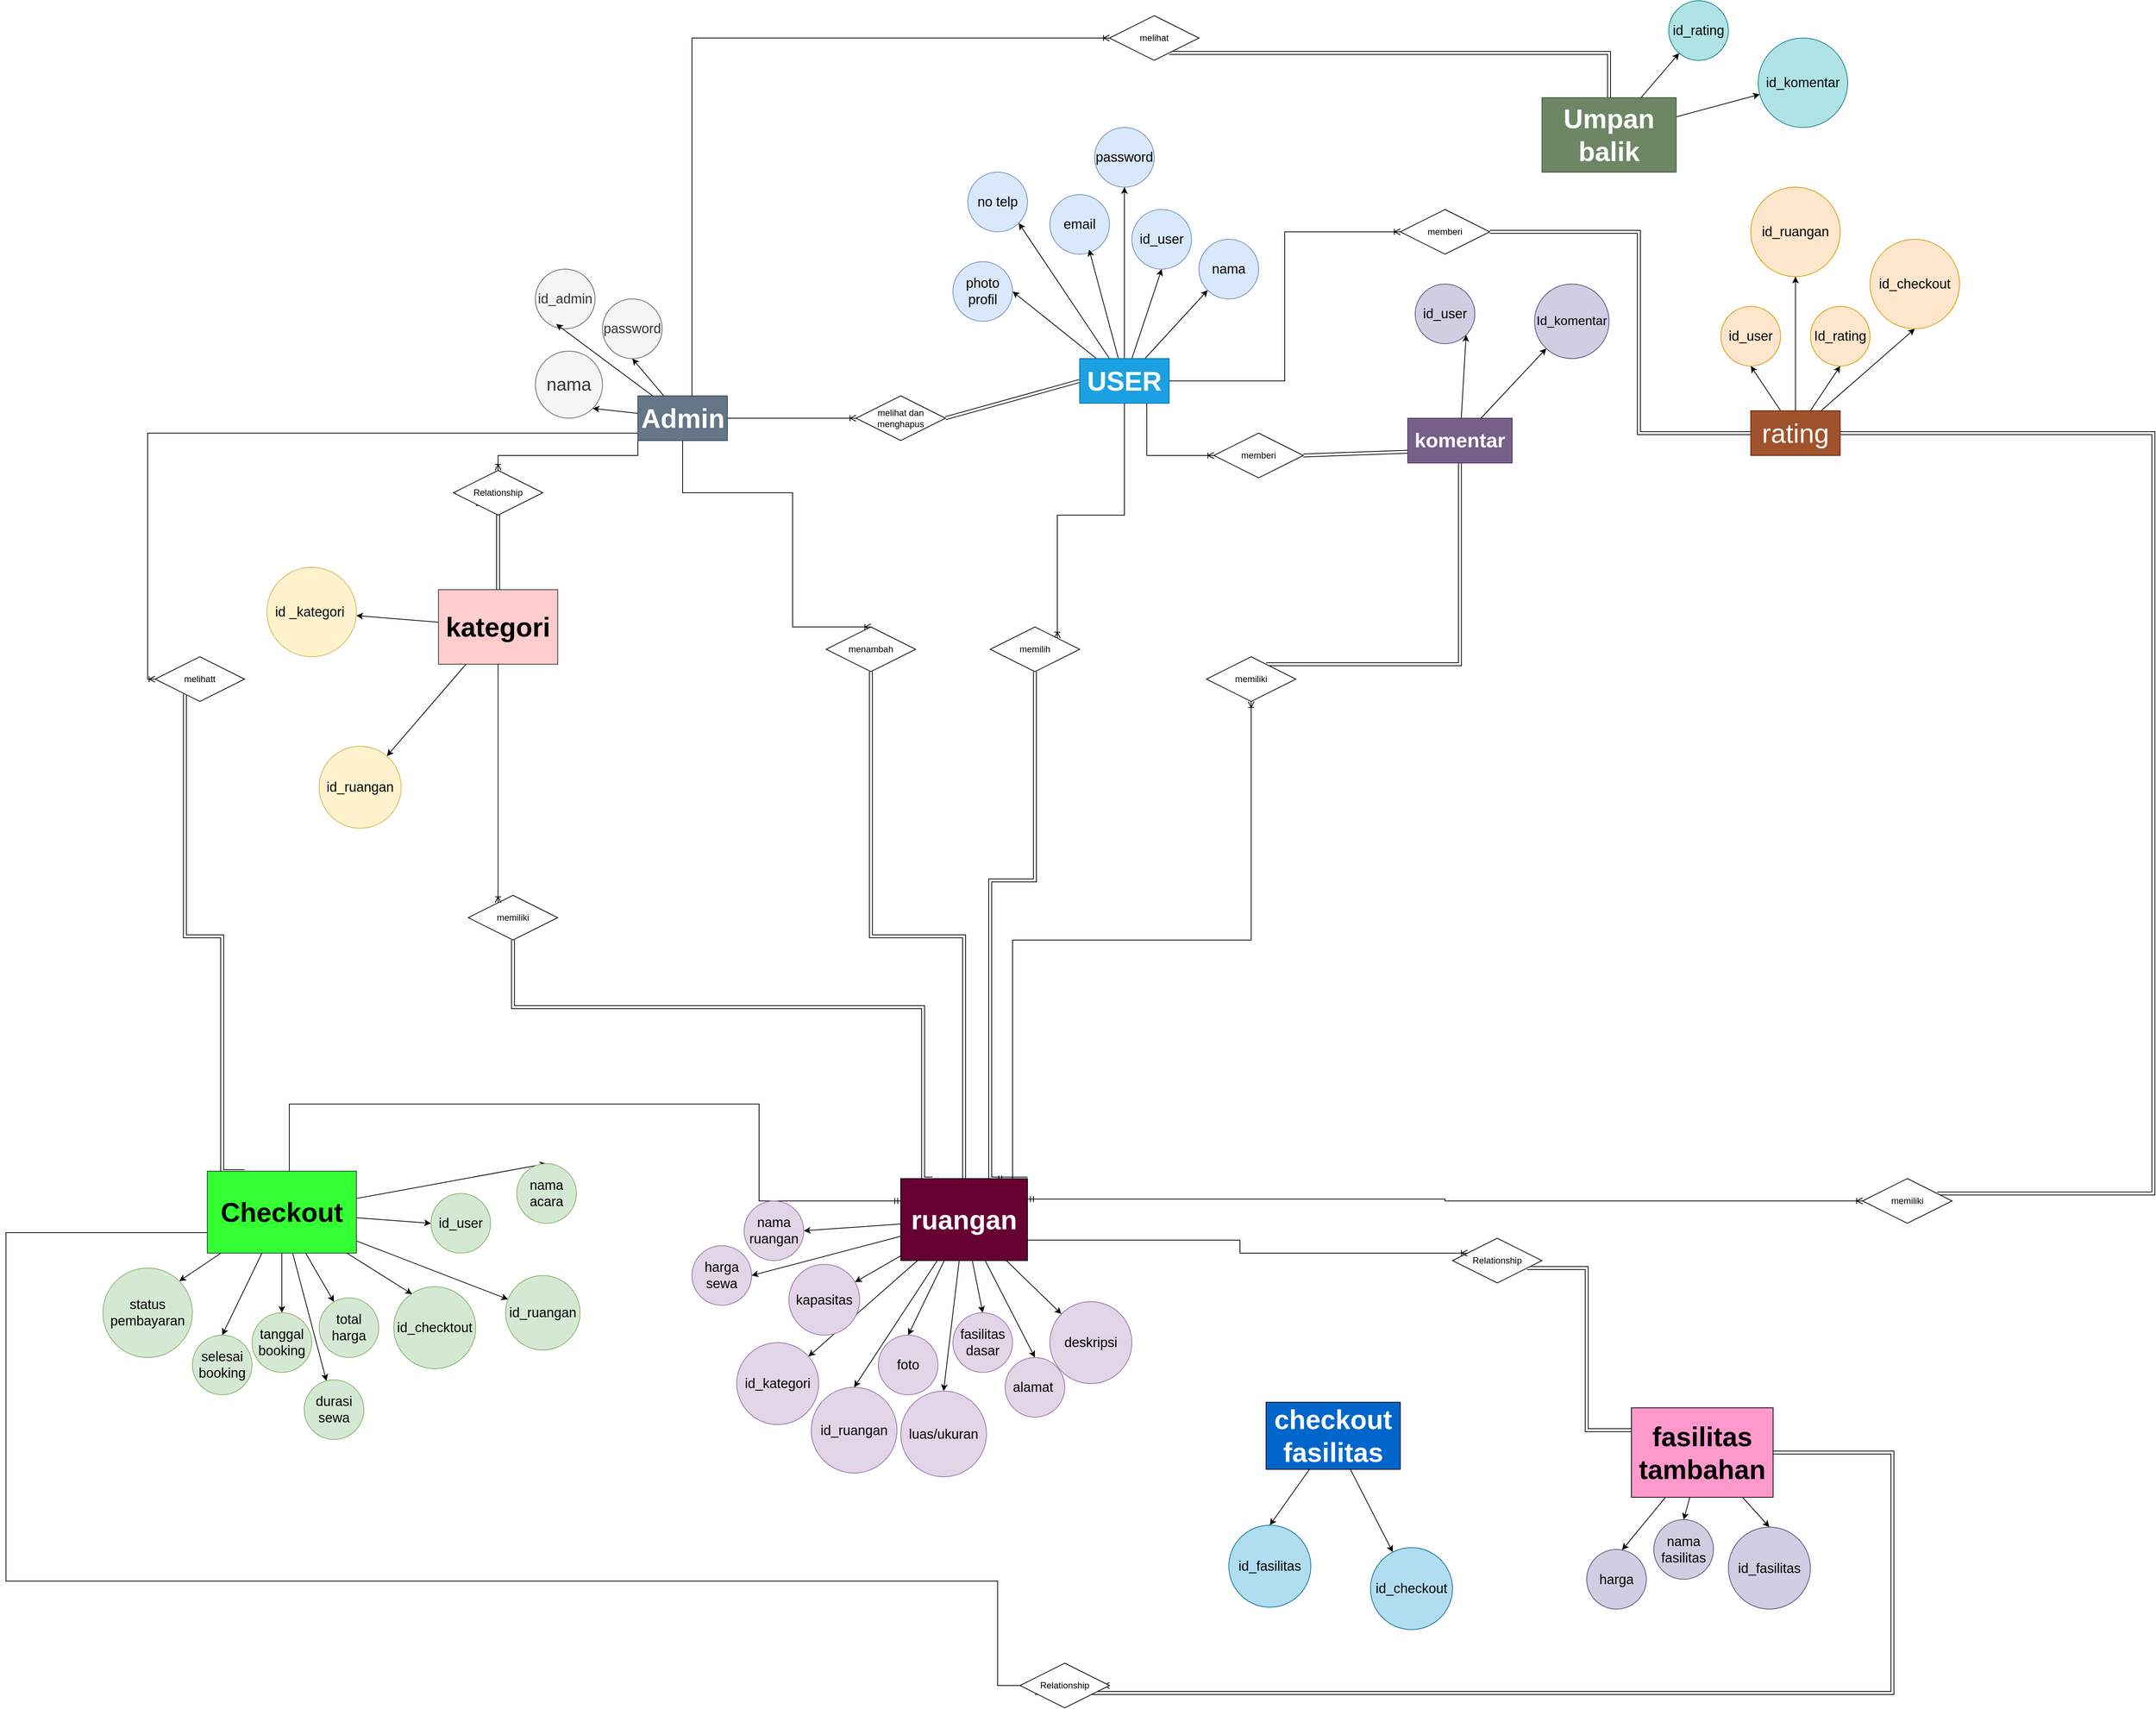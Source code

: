 <mxfile version="24.7.17">
  <diagram name="Halaman-1" id="oRl_ViCk-AsLNKTNDdXx">
    <mxGraphModel dx="5670" dy="3200" grid="1" gridSize="10" guides="1" tooltips="1" connect="1" arrows="1" fold="1" page="1" pageScale="1" pageWidth="850" pageHeight="1100" background="#FFFFFF" math="0" shadow="0">
      <root>
        <mxCell id="0" />
        <mxCell id="1" parent="0" />
        <mxCell id="XepmCDhu73pbpkh5oP49-106" value="" style="edgeStyle=orthogonalEdgeStyle;fontSize=12;html=1;endArrow=ERmandOne;startArrow=ERmandOne;rounded=0;entryX=0;entryY=0.5;entryDx=0;entryDy=0;" parent="1" source="XepmCDhu73pbpkh5oP49-36" target="XepmCDhu73pbpkh5oP49-19" edge="1">
          <mxGeometry width="100" height="100" relative="1" as="geometry">
            <mxPoint x="510" y="910" as="sourcePoint" />
            <mxPoint x="610" y="810" as="targetPoint" />
            <Array as="points">
              <mxPoint x="-350" y="1220" />
              <mxPoint x="-350" y="1090" />
              <mxPoint x="-980" y="1090" />
              <mxPoint x="-980" y="1235" />
            </Array>
          </mxGeometry>
        </mxCell>
        <mxCell id="XepmCDhu73pbpkh5oP49-107" value="" style="edgeStyle=orthogonalEdgeStyle;fontSize=12;html=1;endArrow=ERoneToMany;rounded=0;entryX=1;entryY=0.5;entryDx=0;entryDy=0;exitX=0;exitY=0.75;exitDx=0;exitDy=0;shape=link;" parent="1" source="6lT88n_EcfG6k4iZ9SRc-17" target="XepmCDhu73pbpkh5oP49-28" edge="1">
          <mxGeometry width="100" height="100" relative="1" as="geometry">
            <mxPoint x="510" y="1110" as="sourcePoint" />
            <mxPoint x="610" y="1010" as="targetPoint" />
            <Array as="points">
              <mxPoint x="1170" y="1880" />
              <mxPoint x="1170" y="1558" />
            </Array>
          </mxGeometry>
        </mxCell>
        <mxCell id="XepmCDhu73pbpkh5oP49-110" value="" style="edgeStyle=orthogonalEdgeStyle;fontSize=12;html=1;endArrow=ERoneToMany;rounded=0;exitX=0.5;exitY=1;exitDx=0;exitDy=0;entryX=0.25;entryY=0;entryDx=0;entryDy=0;shape=link;" parent="1" source="XepmCDhu73pbpkh5oP49-164" target="XepmCDhu73pbpkh5oP49-36" edge="1">
          <mxGeometry width="100" height="100" relative="1" as="geometry">
            <mxPoint x="-90" y="790" as="sourcePoint" />
            <mxPoint x="10" y="690" as="targetPoint" />
            <Array as="points">
              <mxPoint x="-680" y="960" />
              <mxPoint x="-130" y="960" />
              <mxPoint x="-130" y="1190" />
            </Array>
          </mxGeometry>
        </mxCell>
        <mxCell id="XepmCDhu73pbpkh5oP49-111" value="" style="edgeStyle=orthogonalEdgeStyle;fontSize=12;html=1;endArrow=ERoneToMany;rounded=0;exitX=0.5;exitY=1;exitDx=0;exitDy=0;entryX=0.5;entryY=0;entryDx=0;entryDy=0;shape=link;" parent="1" source="XepmCDhu73pbpkh5oP49-166" target="XepmCDhu73pbpkh5oP49-36" edge="1">
          <mxGeometry width="100" height="100" relative="1" as="geometry">
            <mxPoint x="-90" y="590" as="sourcePoint" />
            <mxPoint x="10" y="510" as="targetPoint" />
            <Array as="points">
              <mxPoint x="-200" y="530" />
              <mxPoint x="-200" y="865" />
              <mxPoint x="-195" y="865" />
            </Array>
          </mxGeometry>
        </mxCell>
        <mxCell id="XepmCDhu73pbpkh5oP49-112" value="" style="edgeStyle=orthogonalEdgeStyle;fontSize=12;html=1;endArrow=ERoneToMany;rounded=0;exitX=0.75;exitY=1;exitDx=0;exitDy=0;shape=link;" parent="1" source="XepmCDhu73pbpkh5oP49-148" edge="1" target="XepmCDhu73pbpkh5oP49-16">
          <mxGeometry width="100" height="100" relative="1" as="geometry">
            <mxPoint x="130" y="390" as="sourcePoint" />
            <mxPoint x="810" y="-140" as="targetPoint" />
          </mxGeometry>
        </mxCell>
        <mxCell id="XepmCDhu73pbpkh5oP49-113" value="" style="edgeStyle=orthogonalEdgeStyle;fontSize=12;html=1;endArrow=ERoneToMany;startArrow=ERmandOne;rounded=0;exitX=0.75;exitY=0;exitDx=0;exitDy=0;entryX=0.5;entryY=1;entryDx=0;entryDy=0;endFill=0;shape=link;" parent="1" source="XepmCDhu73pbpkh5oP49-152" target="XepmCDhu73pbpkh5oP49-8" edge="1">
          <mxGeometry width="100" height="100" relative="1" as="geometry">
            <mxPoint x="370" y="590" as="sourcePoint" />
            <mxPoint x="470" y="490" as="targetPoint" />
          </mxGeometry>
        </mxCell>
        <mxCell id="XepmCDhu73pbpkh5oP49-114" value="" style="edgeStyle=orthogonalEdgeStyle;fontSize=12;html=1;endArrow=ERoneToMany;startArrow=ERmandOne;rounded=0;exitX=1;exitY=0.25;exitDx=0;exitDy=0;entryX=0;entryY=0.5;entryDx=0;entryDy=0;endFill=0;shape=link;" parent="1" source="XepmCDhu73pbpkh5oP49-141" target="XepmCDhu73pbpkh5oP49-11" edge="1">
          <mxGeometry width="100" height="100" relative="1" as="geometry">
            <mxPoint x="370" y="590" as="sourcePoint" />
            <mxPoint x="470" y="490" as="targetPoint" />
            <Array as="points">
              <mxPoint x="1520" y="1210" />
              <mxPoint x="1520" y="190" />
            </Array>
          </mxGeometry>
        </mxCell>
        <mxCell id="XepmCDhu73pbpkh5oP49-115" value="" style="edgeStyle=orthogonalEdgeStyle;fontSize=12;html=1;endArrow=ERoneToMany;rounded=0;exitX=0.25;exitY=1;exitDx=0;exitDy=0;entryX=0.25;entryY=0;entryDx=0;entryDy=0;shape=link;" parent="1" source="XepmCDhu73pbpkh5oP49-155" target="XepmCDhu73pbpkh5oP49-19" edge="1">
          <mxGeometry width="100" height="100" relative="1" as="geometry">
            <mxPoint x="280" y="650" as="sourcePoint" />
            <mxPoint x="380" y="550" as="targetPoint" />
            <Array as="points">
              <mxPoint x="-1120" y="865" />
              <mxPoint x="-1070" y="865" />
              <mxPoint x="-1070" y="1180" />
            </Array>
          </mxGeometry>
        </mxCell>
        <mxCell id="XepmCDhu73pbpkh5oP49-119" value="" style="edgeStyle=orthogonalEdgeStyle;fontSize=12;html=1;endArrow=ERoneToMany;rounded=0;exitX=1;exitY=0.75;exitDx=0;exitDy=0;entryX=0;entryY=0.25;entryDx=0;entryDy=0;shape=link;" parent="1" source="6lT88n_EcfG6k4iZ9SRc-15" target="XepmCDhu73pbpkh5oP49-28" edge="1">
          <mxGeometry width="100" height="100" relative="1" as="geometry">
            <mxPoint x="120" y="1030" as="sourcePoint" />
            <mxPoint x="220" y="930" as="targetPoint" />
          </mxGeometry>
        </mxCell>
        <mxCell id="XepmCDhu73pbpkh5oP49-120" value="" style="fontSize=12;html=1;endArrow=ERoneToMany;rounded=0;exitX=1;exitY=0.5;exitDx=0;exitDy=0;entryX=0;entryY=0.75;entryDx=0;entryDy=0;shape=link;" parent="1" source="XepmCDhu73pbpkh5oP49-135" target="XepmCDhu73pbpkh5oP49-8" edge="1">
          <mxGeometry width="100" height="100" relative="1" as="geometry">
            <mxPoint x="440" y="200" as="sourcePoint" />
            <mxPoint x="635" y="180" as="targetPoint" />
          </mxGeometry>
        </mxCell>
        <mxCell id="XepmCDhu73pbpkh5oP49-121" value="" style="edgeStyle=orthogonalEdgeStyle;fontSize=12;html=1;endArrow=ERoneToMany;rounded=0;exitX=1;exitY=0.5;exitDx=0;exitDy=0;shape=link;entryX=0.5;entryY=1;entryDx=0;entryDy=0;" parent="1" source="XepmCDhu73pbpkh5oP49-136" target="XepmCDhu73pbpkh5oP49-11" edge="1">
          <mxGeometry width="100" height="100" relative="1" as="geometry">
            <mxPoint x="115.84" y="170.0" as="sourcePoint" />
            <mxPoint x="940" y="220" as="targetPoint" />
            <Array as="points">
              <mxPoint x="830" y="-80" />
              <mxPoint x="830" y="190" />
              <mxPoint x="1040" y="190" />
            </Array>
          </mxGeometry>
        </mxCell>
        <mxCell id="XepmCDhu73pbpkh5oP49-125" value="" style="fontSize=12;html=1;endArrow=ERoneToMany;rounded=0;exitX=1;exitY=0.5;exitDx=0;exitDy=0;entryX=0;entryY=0.5;entryDx=0;entryDy=0;shape=link;" parent="1" source="XepmCDhu73pbpkh5oP49-129" target="XepmCDhu73pbpkh5oP49-1" edge="1">
          <mxGeometry width="100" height="100" relative="1" as="geometry">
            <mxPoint x="-320" y="180" as="sourcePoint" />
            <mxPoint x="-220" y="80" as="targetPoint" />
          </mxGeometry>
        </mxCell>
        <mxCell id="XepmCDhu73pbpkh5oP49-128" value="" style="edgeStyle=orthogonalEdgeStyle;fontSize=12;html=1;endArrow=ERoneToMany;rounded=0;exitX=0.5;exitY=1;exitDx=0;exitDy=0;entryX=1;entryY=0;entryDx=0;entryDy=0;shape=link;" parent="1" source="XepmCDhu73pbpkh5oP49-143" target="XepmCDhu73pbpkh5oP49-36" edge="1">
          <mxGeometry width="100" height="100" relative="1" as="geometry">
            <mxPoint x="190" y="560" as="sourcePoint" />
            <mxPoint x="290" y="460" as="targetPoint" />
            <Array as="points">
              <mxPoint x="20" y="790" />
              <mxPoint x="-40" y="790" />
              <mxPoint x="-40" y="1190" />
            </Array>
          </mxGeometry>
        </mxCell>
        <mxCell id="XepmCDhu73pbpkh5oP49-142" value="" style="edgeStyle=orthogonalEdgeStyle;fontSize=12;html=1;endArrow=ERoneToMany;startArrow=ERmandOne;rounded=0;exitX=1;exitY=0.25;exitDx=0;exitDy=0;entryX=0;entryY=0.5;entryDx=0;entryDy=0;endFill=0;" parent="1" source="XepmCDhu73pbpkh5oP49-36" target="XepmCDhu73pbpkh5oP49-141" edge="1">
          <mxGeometry width="100" height="100" relative="1" as="geometry">
            <mxPoint x="-140" y="818" as="sourcePoint" />
            <mxPoint x="1010" y="460" as="targetPoint" />
          </mxGeometry>
        </mxCell>
        <mxCell id="XepmCDhu73pbpkh5oP49-141" value="memiliki" style="shape=rhombus;perimeter=rhombusPerimeter;whiteSpace=wrap;html=1;align=center;" parent="1" vertex="1">
          <mxGeometry x="1130" y="1190" width="120" height="60" as="geometry" />
        </mxCell>
        <mxCell id="XepmCDhu73pbpkh5oP49-149" value="" style="edgeStyle=orthogonalEdgeStyle;fontSize=12;html=1;endArrow=ERoneToMany;rounded=0;exitX=0.75;exitY=1;exitDx=0;exitDy=0;" parent="1" source="XepmCDhu73pbpkh5oP49-52" target="XepmCDhu73pbpkh5oP49-148" edge="1">
          <mxGeometry width="100" height="100" relative="1" as="geometry">
            <mxPoint x="-360" y="200" as="sourcePoint" />
            <mxPoint x="1100" y="700" as="targetPoint" />
            <Array as="points">
              <mxPoint x="-413" y="160" />
              <mxPoint x="-440" y="160" />
              <mxPoint x="-440" y="-340" />
            </Array>
          </mxGeometry>
        </mxCell>
        <mxCell id="XepmCDhu73pbpkh5oP49-148" value="melihat" style="shape=rhombus;perimeter=rhombusPerimeter;whiteSpace=wrap;html=1;align=center;" parent="1" vertex="1">
          <mxGeometry x="120" y="-370" width="120" height="60" as="geometry" />
        </mxCell>
        <mxCell id="6lT88n_EcfG6k4iZ9SRc-1" value="" style="fontSize=12;html=1;endArrow=ERoneToMany;rounded=0;exitX=1;exitY=0.5;exitDx=0;exitDy=0;entryX=0;entryY=0.5;entryDx=0;entryDy=0;" edge="1" parent="1" source="XepmCDhu73pbpkh5oP49-52" target="XepmCDhu73pbpkh5oP49-129">
          <mxGeometry width="100" height="100" relative="1" as="geometry">
            <mxPoint x="-330" y="170" as="sourcePoint" />
            <mxPoint x="100" y="150" as="targetPoint" />
          </mxGeometry>
        </mxCell>
        <mxCell id="XepmCDhu73pbpkh5oP49-129" value="melihat dan menghapus" style="shape=rhombus;perimeter=rhombusPerimeter;whiteSpace=wrap;html=1;align=center;" parent="1" vertex="1">
          <mxGeometry x="-220" y="140" width="120" height="60" as="geometry" />
        </mxCell>
        <mxCell id="XepmCDhu73pbpkh5oP49-135" value="memberi" style="shape=rhombus;perimeter=rhombusPerimeter;whiteSpace=wrap;html=1;align=center;" parent="1" vertex="1">
          <mxGeometry x="260" y="190" width="120" height="60" as="geometry" />
        </mxCell>
        <mxCell id="6lT88n_EcfG6k4iZ9SRc-4" value="" style="edgeStyle=orthogonalEdgeStyle;fontSize=12;html=1;endArrow=ERoneToMany;startArrow=ERmandOne;rounded=0;exitX=0.75;exitY=0;exitDx=0;exitDy=0;entryX=0.5;entryY=1;entryDx=0;entryDy=0;endFill=0;" edge="1" parent="1" source="XepmCDhu73pbpkh5oP49-36" target="XepmCDhu73pbpkh5oP49-152">
          <mxGeometry width="100" height="100" relative="1" as="geometry">
            <mxPoint x="-182" y="790" as="sourcePoint" />
            <mxPoint x="660" y="200" as="targetPoint" />
            <Array as="points">
              <mxPoint x="-10" y="1190" />
              <mxPoint x="-10" y="870" />
              <mxPoint x="310" y="870" />
            </Array>
          </mxGeometry>
        </mxCell>
        <mxCell id="XepmCDhu73pbpkh5oP49-152" value="memiliki" style="shape=rhombus;perimeter=rhombusPerimeter;whiteSpace=wrap;html=1;align=center;" parent="1" vertex="1">
          <mxGeometry x="250" y="490" width="120" height="60" as="geometry" />
        </mxCell>
        <mxCell id="XepmCDhu73pbpkh5oP49-136" value="memberi" style="shape=rhombus;perimeter=rhombusPerimeter;whiteSpace=wrap;html=1;align=center;" parent="1" vertex="1">
          <mxGeometry x="510" y="-110" width="120" height="60" as="geometry" />
        </mxCell>
        <mxCell id="6lT88n_EcfG6k4iZ9SRc-7" value="" style="edgeStyle=orthogonalEdgeStyle;fontSize=12;html=1;endArrow=ERoneToMany;rounded=0;exitX=0.75;exitY=1;exitDx=0;exitDy=0;entryX=0;entryY=0.5;entryDx=0;entryDy=0;" edge="1" parent="1" source="XepmCDhu73pbpkh5oP49-1" target="XepmCDhu73pbpkh5oP49-136">
          <mxGeometry width="100" height="100" relative="1" as="geometry">
            <mxPoint x="370" y="410" as="sourcePoint" />
            <mxPoint x="470" y="310" as="targetPoint" />
            <Array as="points">
              <mxPoint x="170" y="120" />
              <mxPoint x="355" y="120" />
              <mxPoint x="355" y="-80" />
            </Array>
          </mxGeometry>
        </mxCell>
        <mxCell id="6lT88n_EcfG6k4iZ9SRc-8" value="" style="edgeStyle=orthogonalEdgeStyle;fontSize=12;html=1;endArrow=ERoneToMany;rounded=0;exitX=0.25;exitY=1;exitDx=0;exitDy=0;entryX=0;entryY=0.5;entryDx=0;entryDy=0;" edge="1" parent="1" source="XepmCDhu73pbpkh5oP49-52" target="XepmCDhu73pbpkh5oP49-155">
          <mxGeometry width="100" height="100" relative="1" as="geometry">
            <mxPoint x="-420" y="200" as="sourcePoint" />
            <mxPoint x="300" y="600" as="targetPoint" />
            <Array as="points">
              <mxPoint x="-482" y="190" />
              <mxPoint x="-1170" y="190" />
              <mxPoint x="-1170" y="520" />
            </Array>
          </mxGeometry>
        </mxCell>
        <mxCell id="XepmCDhu73pbpkh5oP49-155" value="melihatt" style="shape=rhombus;perimeter=rhombusPerimeter;whiteSpace=wrap;html=1;align=center;" parent="1" vertex="1">
          <mxGeometry x="-1160" y="490" width="120" height="60" as="geometry" />
        </mxCell>
        <mxCell id="6lT88n_EcfG6k4iZ9SRc-9" value="" style="edgeStyle=orthogonalEdgeStyle;fontSize=12;html=1;endArrow=ERoneToMany;rounded=0;exitX=0.5;exitY=1;exitDx=0;exitDy=0;entryX=1;entryY=0;entryDx=0;entryDy=0;" edge="1" parent="1" source="XepmCDhu73pbpkh5oP49-1" target="XepmCDhu73pbpkh5oP49-143">
          <mxGeometry width="100" height="100" relative="1" as="geometry">
            <mxPoint x="160" y="180" as="sourcePoint" />
            <mxPoint x="-140" y="790" as="targetPoint" />
            <Array as="points" />
          </mxGeometry>
        </mxCell>
        <mxCell id="XepmCDhu73pbpkh5oP49-143" value="memilih" style="shape=rhombus;perimeter=rhombusPerimeter;whiteSpace=wrap;html=1;align=center;" parent="1" vertex="1">
          <mxGeometry x="-40" y="450" width="120" height="60" as="geometry" />
        </mxCell>
        <mxCell id="6lT88n_EcfG6k4iZ9SRc-11" value="" style="edgeStyle=orthogonalEdgeStyle;fontSize=12;html=1;endArrow=ERoneToMany;rounded=0;exitX=0.5;exitY=1;exitDx=0;exitDy=0;entryX=0.5;entryY=0;entryDx=0;entryDy=0;" edge="1" parent="1" source="XepmCDhu73pbpkh5oP49-52" target="XepmCDhu73pbpkh5oP49-166">
          <mxGeometry width="100" height="100" relative="1" as="geometry">
            <mxPoint x="-390" y="200" as="sourcePoint" />
            <mxPoint x="-225" y="790" as="targetPoint" />
            <Array as="points">
              <mxPoint x="-452" y="270" />
              <mxPoint x="-305" y="270" />
            </Array>
          </mxGeometry>
        </mxCell>
        <mxCell id="XepmCDhu73pbpkh5oP49-166" value="menambah" style="shape=rhombus;perimeter=rhombusPerimeter;whiteSpace=wrap;html=1;align=center;" parent="1" vertex="1">
          <mxGeometry x="-260" y="450" width="120" height="60" as="geometry" />
        </mxCell>
        <mxCell id="XepmCDhu73pbpkh5oP49-164" value="memiliki" style="shape=rhombus;perimeter=rhombusPerimeter;whiteSpace=wrap;html=1;align=center;" parent="1" vertex="1">
          <mxGeometry x="-740" y="810" width="120" height="60" as="geometry" />
        </mxCell>
        <mxCell id="6lT88n_EcfG6k4iZ9SRc-14" value="" style="edgeStyle=orthogonalEdgeStyle;fontSize=12;html=1;endArrow=ERoneToMany;rounded=0;exitX=0;exitY=1;exitDx=0;exitDy=0;entryX=0.5;entryY=0;entryDx=0;entryDy=0;" edge="1" parent="1" source="XepmCDhu73pbpkh5oP49-52" target="6lT88n_EcfG6k4iZ9SRc-13">
          <mxGeometry width="100" height="100" relative="1" as="geometry">
            <mxPoint x="-450" y="200" as="sourcePoint" />
            <mxPoint x="-560" y="420" as="targetPoint" />
            <Array as="points" />
          </mxGeometry>
        </mxCell>
        <mxCell id="6lT88n_EcfG6k4iZ9SRc-15" value="Relationship" style="shape=rhombus;perimeter=rhombusPerimeter;whiteSpace=wrap;html=1;align=center;" vertex="1" parent="1">
          <mxGeometry x="580" y="1270" width="120" height="60" as="geometry" />
        </mxCell>
        <mxCell id="6lT88n_EcfG6k4iZ9SRc-18" value="" style="edgeStyle=orthogonalEdgeStyle;fontSize=12;html=1;endArrow=ERoneToMany;rounded=0;entryX=1;entryY=0.5;entryDx=0;entryDy=0;exitX=0;exitY=0.75;exitDx=0;exitDy=0;" edge="1" parent="1" source="XepmCDhu73pbpkh5oP49-19" target="6lT88n_EcfG6k4iZ9SRc-17">
          <mxGeometry width="100" height="100" relative="1" as="geometry">
            <mxPoint x="820" y="993" as="sourcePoint" />
            <mxPoint x="340" y="980" as="targetPoint" />
            <Array as="points">
              <mxPoint x="-1360" y="1263" />
              <mxPoint x="-1360" y="1730" />
              <mxPoint x="-30" y="1730" />
              <mxPoint x="-30" y="1870" />
            </Array>
          </mxGeometry>
        </mxCell>
        <mxCell id="6lT88n_EcfG6k4iZ9SRc-17" value="Relationship" style="shape=rhombus;perimeter=rhombusPerimeter;whiteSpace=wrap;html=1;align=center;" vertex="1" parent="1">
          <mxGeometry y="1840" width="120" height="60" as="geometry" />
        </mxCell>
        <mxCell id="6lT88n_EcfG6k4iZ9SRc-19" value="" style="group;" vertex="1" connectable="0" parent="1">
          <mxGeometry x="-650" y="-20" width="300" height="220" as="geometry" />
        </mxCell>
        <mxCell id="XepmCDhu73pbpkh5oP49-58" style="rounded=0;orthogonalLoop=1;jettySize=auto;html=1;entryX=1;entryY=1;entryDx=0;entryDy=0;" parent="6lT88n_EcfG6k4iZ9SRc-19" source="XepmCDhu73pbpkh5oP49-52" target="XepmCDhu73pbpkh5oP49-55" edge="1">
          <mxGeometry relative="1" as="geometry" />
        </mxCell>
        <mxCell id="XepmCDhu73pbpkh5oP49-60" style="rounded=0;orthogonalLoop=1;jettySize=auto;html=1;entryX=0.5;entryY=1;entryDx=0;entryDy=0;" parent="6lT88n_EcfG6k4iZ9SRc-19" source="XepmCDhu73pbpkh5oP49-52" target="XepmCDhu73pbpkh5oP49-54" edge="1">
          <mxGeometry relative="1" as="geometry" />
        </mxCell>
        <mxCell id="XepmCDhu73pbpkh5oP49-52" value="&lt;font style=&quot;font-size: 36px;&quot;&gt;&lt;b&gt;Admin&lt;/b&gt;&lt;/font&gt;" style="rounded=0;whiteSpace=wrap;html=1;fillColor=#647687;strokeColor=#314354;fontColor=#ffffff;" parent="6lT88n_EcfG6k4iZ9SRc-19" vertex="1">
          <mxGeometry x="137.5" y="160" width="120" height="60" as="geometry" />
        </mxCell>
        <mxCell id="XepmCDhu73pbpkh5oP49-53" value="&lt;font style=&quot;font-size: 18px;&quot;&gt;id_admin&lt;/font&gt;" style="ellipse;whiteSpace=wrap;html=1;aspect=fixed;fillColor=#f5f5f5;fontColor=#333333;strokeColor=#666666;" parent="6lT88n_EcfG6k4iZ9SRc-19" vertex="1">
          <mxGeometry y="-10" width="80" height="80" as="geometry" />
        </mxCell>
        <mxCell id="XepmCDhu73pbpkh5oP49-54" value="&lt;font style=&quot;font-size: 18px;&quot;&gt;password&lt;/font&gt;" style="ellipse;whiteSpace=wrap;html=1;aspect=fixed;fillColor=#f5f5f5;fontColor=#333333;strokeColor=#666666;" parent="6lT88n_EcfG6k4iZ9SRc-19" vertex="1">
          <mxGeometry x="90" y="30" width="80" height="80" as="geometry" />
        </mxCell>
        <mxCell id="XepmCDhu73pbpkh5oP49-55" value="&lt;font style=&quot;font-size: 24px;&quot;&gt;nama&lt;/font&gt;" style="ellipse;whiteSpace=wrap;html=1;aspect=fixed;fillColor=#f5f5f5;strokeColor=#666666;fontColor=#333333;" parent="6lT88n_EcfG6k4iZ9SRc-19" vertex="1">
          <mxGeometry y="100" width="90" height="90" as="geometry" />
        </mxCell>
        <mxCell id="XepmCDhu73pbpkh5oP49-59" style="rounded=0;orthogonalLoop=1;jettySize=auto;html=1;entryX=0.349;entryY=0.921;entryDx=0;entryDy=0;entryPerimeter=0;" parent="6lT88n_EcfG6k4iZ9SRc-19" source="XepmCDhu73pbpkh5oP49-52" target="XepmCDhu73pbpkh5oP49-53" edge="1">
          <mxGeometry relative="1" as="geometry" />
        </mxCell>
        <mxCell id="6lT88n_EcfG6k4iZ9SRc-20" value="" style="group;" vertex="1" connectable="0" parent="1">
          <mxGeometry x="-90" y="-220" width="410" height="370" as="geometry" />
        </mxCell>
        <mxCell id="XepmCDhu73pbpkh5oP49-61" style="rounded=0;orthogonalLoop=1;jettySize=auto;html=1;entryX=1;entryY=1;entryDx=0;entryDy=0;" parent="6lT88n_EcfG6k4iZ9SRc-20" source="XepmCDhu73pbpkh5oP49-1" target="XepmCDhu73pbpkh5oP49-5" edge="1">
          <mxGeometry relative="1" as="geometry" />
        </mxCell>
        <mxCell id="XepmCDhu73pbpkh5oP49-63" style="rounded=0;orthogonalLoop=1;jettySize=auto;html=1;entryX=0.5;entryY=1;entryDx=0;entryDy=0;" parent="6lT88n_EcfG6k4iZ9SRc-20" source="XepmCDhu73pbpkh5oP49-1" target="XepmCDhu73pbpkh5oP49-2" edge="1">
          <mxGeometry relative="1" as="geometry" />
        </mxCell>
        <mxCell id="XepmCDhu73pbpkh5oP49-64" style="rounded=0;orthogonalLoop=1;jettySize=auto;html=1;entryX=0;entryY=1;entryDx=0;entryDy=0;" parent="6lT88n_EcfG6k4iZ9SRc-20" source="XepmCDhu73pbpkh5oP49-1" target="XepmCDhu73pbpkh5oP49-3" edge="1">
          <mxGeometry relative="1" as="geometry" />
        </mxCell>
        <mxCell id="XepmCDhu73pbpkh5oP49-65" style="rounded=0;orthogonalLoop=1;jettySize=auto;html=1;entryX=0.5;entryY=1;entryDx=0;entryDy=0;" parent="6lT88n_EcfG6k4iZ9SRc-20" source="XepmCDhu73pbpkh5oP49-1" target="XepmCDhu73pbpkh5oP49-6" edge="1">
          <mxGeometry relative="1" as="geometry" />
        </mxCell>
        <mxCell id="XepmCDhu73pbpkh5oP49-66" style="rounded=0;orthogonalLoop=1;jettySize=auto;html=1;entryX=1;entryY=0.5;entryDx=0;entryDy=0;" parent="6lT88n_EcfG6k4iZ9SRc-20" source="XepmCDhu73pbpkh5oP49-1" target="XepmCDhu73pbpkh5oP49-7" edge="1">
          <mxGeometry relative="1" as="geometry" />
        </mxCell>
        <mxCell id="XepmCDhu73pbpkh5oP49-2" value="&lt;font style=&quot;font-size: 18px;&quot;&gt;id_user&lt;/font&gt;" style="ellipse;whiteSpace=wrap;html=1;aspect=fixed;fillColor=#dae8fc;strokeColor=#6c8ebf;" parent="6lT88n_EcfG6k4iZ9SRc-20" vertex="1">
          <mxGeometry x="240" y="110" width="80" height="80" as="geometry" />
        </mxCell>
        <mxCell id="XepmCDhu73pbpkh5oP49-3" value="&lt;font style=&quot;font-size: 18px;&quot;&gt;nama&lt;/font&gt;" style="ellipse;whiteSpace=wrap;html=1;aspect=fixed;fillColor=#dae8fc;strokeColor=#6c8ebf;" parent="6lT88n_EcfG6k4iZ9SRc-20" vertex="1">
          <mxGeometry x="330" y="150" width="80" height="80" as="geometry" />
        </mxCell>
        <mxCell id="XepmCDhu73pbpkh5oP49-4" value="&lt;font style=&quot;font-size: 18px;&quot;&gt;email&lt;/font&gt;" style="ellipse;whiteSpace=wrap;html=1;aspect=fixed;fillColor=#dae8fc;strokeColor=#6c8ebf;" parent="6lT88n_EcfG6k4iZ9SRc-20" vertex="1">
          <mxGeometry x="130" y="90" width="80" height="80" as="geometry" />
        </mxCell>
        <mxCell id="XepmCDhu73pbpkh5oP49-5" value="&lt;font style=&quot;font-size: 18px;&quot;&gt;no telp&lt;/font&gt;" style="ellipse;whiteSpace=wrap;html=1;aspect=fixed;fillColor=#dae8fc;strokeColor=#6c8ebf;" parent="6lT88n_EcfG6k4iZ9SRc-20" vertex="1">
          <mxGeometry x="20" y="60" width="80" height="80" as="geometry" />
        </mxCell>
        <mxCell id="XepmCDhu73pbpkh5oP49-6" value="&lt;font style=&quot;font-size: 18px;&quot;&gt;password&lt;/font&gt;" style="ellipse;whiteSpace=wrap;html=1;aspect=fixed;fillColor=#dae8fc;strokeColor=#6c8ebf;" parent="6lT88n_EcfG6k4iZ9SRc-20" vertex="1">
          <mxGeometry x="190" width="80" height="80" as="geometry" />
        </mxCell>
        <mxCell id="XepmCDhu73pbpkh5oP49-7" value="&lt;font style=&quot;font-size: 18px;&quot;&gt;photo&lt;/font&gt; &lt;font style=&quot;font-size: 18px;&quot;&gt;profil&lt;/font&gt;" style="ellipse;whiteSpace=wrap;html=1;aspect=fixed;fillColor=#dae8fc;strokeColor=#6c8ebf;" parent="6lT88n_EcfG6k4iZ9SRc-20" vertex="1">
          <mxGeometry y="180" width="80" height="80" as="geometry" />
        </mxCell>
        <mxCell id="XepmCDhu73pbpkh5oP49-62" style="rounded=0;orthogonalLoop=1;jettySize=auto;html=1;entryX=0.658;entryY=0.922;entryDx=0;entryDy=0;entryPerimeter=0;" parent="6lT88n_EcfG6k4iZ9SRc-20" source="XepmCDhu73pbpkh5oP49-1" target="XepmCDhu73pbpkh5oP49-4" edge="1">
          <mxGeometry relative="1" as="geometry" />
        </mxCell>
        <mxCell id="6lT88n_EcfG6k4iZ9SRc-3" value="" style="edgeStyle=orthogonalEdgeStyle;fontSize=12;html=1;endArrow=ERoneToMany;rounded=0;exitX=1;exitY=0.5;exitDx=0;exitDy=0;entryX=0;entryY=0.5;entryDx=0;entryDy=0;" edge="1" parent="6lT88n_EcfG6k4iZ9SRc-20" source="XepmCDhu73pbpkh5oP49-1" target="XepmCDhu73pbpkh5oP49-135">
          <mxGeometry width="100" height="100" relative="1" as="geometry">
            <mxPoint x="320" y="410" as="sourcePoint" />
            <mxPoint x="420" y="310" as="targetPoint" />
            <Array as="points">
              <mxPoint x="260" y="340" />
              <mxPoint x="260" y="440" />
            </Array>
          </mxGeometry>
        </mxCell>
        <mxCell id="XepmCDhu73pbpkh5oP49-1" value="&lt;span style=&quot;font-size: 36px;&quot;&gt;&lt;b&gt;USER&lt;/b&gt;&lt;/span&gt;" style="rounded=0;whiteSpace=wrap;html=1;fillColor=#1ba1e2;strokeColor=#006EAF;fontColor=#ffffff;" parent="6lT88n_EcfG6k4iZ9SRc-20" vertex="1">
          <mxGeometry x="170" y="310" width="120" height="60" as="geometry" />
        </mxCell>
        <mxCell id="6lT88n_EcfG6k4iZ9SRc-21" value="" style="group;" vertex="1" connectable="0" parent="1">
          <mxGeometry x="520" y="-10" width="270" height="240" as="geometry" />
        </mxCell>
        <mxCell id="XepmCDhu73pbpkh5oP49-67" style="rounded=0;orthogonalLoop=1;jettySize=auto;html=1;entryX=1;entryY=1;entryDx=0;entryDy=0;" parent="6lT88n_EcfG6k4iZ9SRc-21" source="XepmCDhu73pbpkh5oP49-8" target="XepmCDhu73pbpkh5oP49-9" edge="1">
          <mxGeometry relative="1" as="geometry" />
        </mxCell>
        <mxCell id="XepmCDhu73pbpkh5oP49-68" style="rounded=0;orthogonalLoop=1;jettySize=auto;html=1;" parent="6lT88n_EcfG6k4iZ9SRc-21" source="XepmCDhu73pbpkh5oP49-8" target="XepmCDhu73pbpkh5oP49-10" edge="1">
          <mxGeometry relative="1" as="geometry" />
        </mxCell>
        <mxCell id="XepmCDhu73pbpkh5oP49-8" value="&lt;font style=&quot;font-size: 27px;&quot;&gt;&lt;b&gt;komentar&lt;/b&gt;&lt;/font&gt;" style="rounded=0;whiteSpace=wrap;html=1;fillColor=#76608a;fontColor=#ffffff;strokeColor=#432D57;" parent="6lT88n_EcfG6k4iZ9SRc-21" vertex="1">
          <mxGeometry y="180" width="140" height="60" as="geometry" />
        </mxCell>
        <mxCell id="XepmCDhu73pbpkh5oP49-9" value="&lt;font style=&quot;font-size: 18px;&quot;&gt;id_user&lt;/font&gt;" style="ellipse;whiteSpace=wrap;html=1;aspect=fixed;fillColor=#d0cee2;strokeColor=#56517e;" parent="6lT88n_EcfG6k4iZ9SRc-21" vertex="1">
          <mxGeometry x="10" width="80" height="80" as="geometry" />
        </mxCell>
        <mxCell id="XepmCDhu73pbpkh5oP49-10" value="&lt;font style=&quot;font-size: 17px;&quot;&gt;Id_komentar&lt;/font&gt;" style="ellipse;whiteSpace=wrap;html=1;aspect=fixed;fillColor=#d0cee2;strokeColor=#56517e;" parent="6lT88n_EcfG6k4iZ9SRc-21" vertex="1">
          <mxGeometry x="170" width="100" height="100" as="geometry" />
        </mxCell>
        <mxCell id="6lT88n_EcfG6k4iZ9SRc-24" value="" style="group;" vertex="1" connectable="0" parent="1">
          <mxGeometry x="940" y="-140" width="320" height="360" as="geometry" />
        </mxCell>
        <mxCell id="XepmCDhu73pbpkh5oP49-69" style="rounded=0;orthogonalLoop=1;jettySize=auto;html=1;entryX=0.5;entryY=1;entryDx=0;entryDy=0;" parent="6lT88n_EcfG6k4iZ9SRc-24" source="XepmCDhu73pbpkh5oP49-11" target="XepmCDhu73pbpkh5oP49-12" edge="1">
          <mxGeometry relative="1" as="geometry" />
        </mxCell>
        <mxCell id="XepmCDhu73pbpkh5oP49-70" style="rounded=0;orthogonalLoop=1;jettySize=auto;html=1;entryX=0.5;entryY=1;entryDx=0;entryDy=0;" parent="6lT88n_EcfG6k4iZ9SRc-24" source="XepmCDhu73pbpkh5oP49-11" target="XepmCDhu73pbpkh5oP49-14" edge="1">
          <mxGeometry relative="1" as="geometry" />
        </mxCell>
        <mxCell id="XepmCDhu73pbpkh5oP49-71" style="rounded=0;orthogonalLoop=1;jettySize=auto;html=1;entryX=0.5;entryY=1;entryDx=0;entryDy=0;" parent="6lT88n_EcfG6k4iZ9SRc-24" source="XepmCDhu73pbpkh5oP49-11" target="XepmCDhu73pbpkh5oP49-13" edge="1">
          <mxGeometry relative="1" as="geometry" />
        </mxCell>
        <mxCell id="XepmCDhu73pbpkh5oP49-72" style="rounded=0;orthogonalLoop=1;jettySize=auto;html=1;entryX=0.5;entryY=1;entryDx=0;entryDy=0;" parent="6lT88n_EcfG6k4iZ9SRc-24" source="XepmCDhu73pbpkh5oP49-11" target="XepmCDhu73pbpkh5oP49-15" edge="1">
          <mxGeometry relative="1" as="geometry" />
        </mxCell>
        <mxCell id="XepmCDhu73pbpkh5oP49-11" value="&lt;font style=&quot;font-size: 36px;&quot;&gt;rating&lt;/font&gt;" style="rounded=0;whiteSpace=wrap;html=1;fillColor=#a0522d;fontColor=#ffffff;strokeColor=#6D1F00;" parent="6lT88n_EcfG6k4iZ9SRc-24" vertex="1">
          <mxGeometry x="40" y="300" width="120" height="60" as="geometry" />
        </mxCell>
        <mxCell id="XepmCDhu73pbpkh5oP49-12" value="&lt;font style=&quot;font-size: 18px;&quot;&gt;Id_rating&lt;/font&gt;" style="ellipse;whiteSpace=wrap;html=1;aspect=fixed;fillColor=#ffe6cc;strokeColor=#d79b00;" parent="6lT88n_EcfG6k4iZ9SRc-24" vertex="1">
          <mxGeometry x="120" y="160" width="80" height="80" as="geometry" />
        </mxCell>
        <mxCell id="XepmCDhu73pbpkh5oP49-13" value="&lt;font style=&quot;font-size: 18px;&quot;&gt;id_user&lt;/font&gt;" style="ellipse;whiteSpace=wrap;html=1;aspect=fixed;fillColor=#ffe6cc;strokeColor=#d79b00;" parent="6lT88n_EcfG6k4iZ9SRc-24" vertex="1">
          <mxGeometry y="160" width="80" height="80" as="geometry" />
        </mxCell>
        <mxCell id="XepmCDhu73pbpkh5oP49-14" value="&lt;font style=&quot;font-size: 18px;&quot;&gt;id_ruangan&lt;/font&gt;" style="ellipse;whiteSpace=wrap;html=1;aspect=fixed;fillColor=#ffe6cc;strokeColor=#d79b00;" parent="6lT88n_EcfG6k4iZ9SRc-24" vertex="1">
          <mxGeometry x="40" width="120" height="120" as="geometry" />
        </mxCell>
        <mxCell id="XepmCDhu73pbpkh5oP49-15" value="&lt;font style=&quot;font-size: 18px;&quot;&gt;id_checkout&lt;/font&gt;" style="ellipse;whiteSpace=wrap;html=1;aspect=fixed;fillColor=#ffe6cc;strokeColor=#d79b00;" parent="6lT88n_EcfG6k4iZ9SRc-24" vertex="1">
          <mxGeometry x="200" y="70" width="120" height="120" as="geometry" />
        </mxCell>
        <mxCell id="6lT88n_EcfG6k4iZ9SRc-25" value="" style="group;" vertex="1" connectable="0" parent="1">
          <mxGeometry x="700" y="-390" width="410" height="230" as="geometry" />
        </mxCell>
        <mxCell id="XepmCDhu73pbpkh5oP49-73" style="rounded=0;orthogonalLoop=1;jettySize=auto;html=1;" parent="6lT88n_EcfG6k4iZ9SRc-25" source="XepmCDhu73pbpkh5oP49-16" target="XepmCDhu73pbpkh5oP49-17" edge="1">
          <mxGeometry relative="1" as="geometry" />
        </mxCell>
        <mxCell id="XepmCDhu73pbpkh5oP49-74" style="rounded=0;orthogonalLoop=1;jettySize=auto;html=1;" parent="6lT88n_EcfG6k4iZ9SRc-25" source="XepmCDhu73pbpkh5oP49-16" target="XepmCDhu73pbpkh5oP49-18" edge="1">
          <mxGeometry relative="1" as="geometry" />
        </mxCell>
        <mxCell id="XepmCDhu73pbpkh5oP49-16" value="&lt;font style=&quot;font-size: 36px;&quot;&gt;&lt;b&gt;Umpan balik&lt;/b&gt;&lt;/font&gt;" style="rounded=0;whiteSpace=wrap;html=1;fillColor=#6d8764;fontColor=#ffffff;strokeColor=#3A5431;" parent="6lT88n_EcfG6k4iZ9SRc-25" vertex="1">
          <mxGeometry y="130" width="180" height="100" as="geometry" />
        </mxCell>
        <mxCell id="XepmCDhu73pbpkh5oP49-17" value="&lt;font style=&quot;font-size: 18px;&quot;&gt;id_rating&lt;/font&gt;" style="ellipse;whiteSpace=wrap;html=1;aspect=fixed;fillColor=#b0e3e6;strokeColor=#0e8088;" parent="6lT88n_EcfG6k4iZ9SRc-25" vertex="1">
          <mxGeometry x="170" width="80" height="80" as="geometry" />
        </mxCell>
        <mxCell id="XepmCDhu73pbpkh5oP49-18" value="&lt;font style=&quot;font-size: 18px;&quot;&gt;id_komentar&lt;/font&gt;" style="ellipse;whiteSpace=wrap;html=1;aspect=fixed;fillColor=#b0e3e6;strokeColor=#0e8088;" parent="6lT88n_EcfG6k4iZ9SRc-25" vertex="1">
          <mxGeometry x="290" y="50" width="120" height="120" as="geometry" />
        </mxCell>
        <mxCell id="6lT88n_EcfG6k4iZ9SRc-26" value="" style="group;" vertex="1" connectable="0" parent="1">
          <mxGeometry x="-440" y="1190" width="590" height="400" as="geometry" />
        </mxCell>
        <mxCell id="XepmCDhu73pbpkh5oP49-90" style="rounded=0;orthogonalLoop=1;jettySize=auto;html=1;" parent="6lT88n_EcfG6k4iZ9SRc-26" source="XepmCDhu73pbpkh5oP49-36" target="XepmCDhu73pbpkh5oP49-44" edge="1">
          <mxGeometry relative="1" as="geometry" />
        </mxCell>
        <mxCell id="XepmCDhu73pbpkh5oP49-91" style="rounded=0;orthogonalLoop=1;jettySize=auto;html=1;entryX=0.5;entryY=0;entryDx=0;entryDy=0;" parent="6lT88n_EcfG6k4iZ9SRc-26" source="XepmCDhu73pbpkh5oP49-36" target="XepmCDhu73pbpkh5oP49-41" edge="1">
          <mxGeometry relative="1" as="geometry" />
        </mxCell>
        <mxCell id="XepmCDhu73pbpkh5oP49-92" style="rounded=0;orthogonalLoop=1;jettySize=auto;html=1;entryX=0.5;entryY=0;entryDx=0;entryDy=0;" parent="6lT88n_EcfG6k4iZ9SRc-26" source="XepmCDhu73pbpkh5oP49-36" target="XepmCDhu73pbpkh5oP49-37" edge="1">
          <mxGeometry relative="1" as="geometry" />
        </mxCell>
        <mxCell id="XepmCDhu73pbpkh5oP49-93" style="rounded=0;orthogonalLoop=1;jettySize=auto;html=1;" parent="6lT88n_EcfG6k4iZ9SRc-26" source="XepmCDhu73pbpkh5oP49-36" target="XepmCDhu73pbpkh5oP49-38" edge="1">
          <mxGeometry relative="1" as="geometry" />
        </mxCell>
        <mxCell id="XepmCDhu73pbpkh5oP49-94" style="rounded=0;orthogonalLoop=1;jettySize=auto;html=1;entryX=0.5;entryY=0;entryDx=0;entryDy=0;" parent="6lT88n_EcfG6k4iZ9SRc-26" source="XepmCDhu73pbpkh5oP49-36" target="XepmCDhu73pbpkh5oP49-43" edge="1">
          <mxGeometry relative="1" as="geometry" />
        </mxCell>
        <mxCell id="XepmCDhu73pbpkh5oP49-95" style="rounded=0;orthogonalLoop=1;jettySize=auto;html=1;entryX=0.5;entryY=0;entryDx=0;entryDy=0;" parent="6lT88n_EcfG6k4iZ9SRc-26" source="XepmCDhu73pbpkh5oP49-36" target="XepmCDhu73pbpkh5oP49-47" edge="1">
          <mxGeometry relative="1" as="geometry" />
        </mxCell>
        <mxCell id="XepmCDhu73pbpkh5oP49-96" style="rounded=0;orthogonalLoop=1;jettySize=auto;html=1;entryX=0.5;entryY=0;entryDx=0;entryDy=0;" parent="6lT88n_EcfG6k4iZ9SRc-26" source="XepmCDhu73pbpkh5oP49-36" target="XepmCDhu73pbpkh5oP49-42" edge="1">
          <mxGeometry relative="1" as="geometry" />
        </mxCell>
        <mxCell id="XepmCDhu73pbpkh5oP49-97" style="rounded=0;orthogonalLoop=1;jettySize=auto;html=1;" parent="6lT88n_EcfG6k4iZ9SRc-26" source="XepmCDhu73pbpkh5oP49-36" target="XepmCDhu73pbpkh5oP49-45" edge="1">
          <mxGeometry relative="1" as="geometry" />
        </mxCell>
        <mxCell id="XepmCDhu73pbpkh5oP49-98" style="rounded=0;orthogonalLoop=1;jettySize=auto;html=1;entryX=1;entryY=0.5;entryDx=0;entryDy=0;" parent="6lT88n_EcfG6k4iZ9SRc-26" source="XepmCDhu73pbpkh5oP49-36" target="XepmCDhu73pbpkh5oP49-48" edge="1">
          <mxGeometry relative="1" as="geometry" />
        </mxCell>
        <mxCell id="XepmCDhu73pbpkh5oP49-99" style="rounded=0;orthogonalLoop=1;jettySize=auto;html=1;entryX=1;entryY=0.5;entryDx=0;entryDy=0;" parent="6lT88n_EcfG6k4iZ9SRc-26" source="XepmCDhu73pbpkh5oP49-36" target="XepmCDhu73pbpkh5oP49-46" edge="1">
          <mxGeometry relative="1" as="geometry" />
        </mxCell>
        <mxCell id="XepmCDhu73pbpkh5oP49-36" value="&lt;font color=&quot;#ffffff&quot; style=&quot;font-size: 36px;&quot;&gt;&lt;b&gt;ruangan&lt;/b&gt;&lt;/font&gt;" style="rounded=0;whiteSpace=wrap;html=1;fillColor=#660033;" parent="6lT88n_EcfG6k4iZ9SRc-26" vertex="1">
          <mxGeometry x="280" width="170" height="110" as="geometry" />
        </mxCell>
        <mxCell id="XepmCDhu73pbpkh5oP49-37" value="&lt;font style=&quot;font-size: 18px;&quot;&gt;id_ruangan&lt;/font&gt;" style="ellipse;whiteSpace=wrap;html=1;aspect=fixed;fillColor=#e1d5e7;strokeColor=#9673a6;" parent="6lT88n_EcfG6k4iZ9SRc-26" vertex="1">
          <mxGeometry x="160" y="280" width="115" height="115" as="geometry" />
        </mxCell>
        <mxCell id="XepmCDhu73pbpkh5oP49-38" value="&lt;font style=&quot;font-size: 18px;&quot;&gt;kapasitas&lt;/font&gt;" style="ellipse;whiteSpace=wrap;html=1;aspect=fixed;fillColor=#e1d5e7;strokeColor=#9673a6;" parent="6lT88n_EcfG6k4iZ9SRc-26" vertex="1">
          <mxGeometry x="130" y="115" width="95" height="95" as="geometry" />
        </mxCell>
        <mxCell id="XepmCDhu73pbpkh5oP49-41" value="&lt;font style=&quot;font-size: 18px;&quot;&gt;luas/ukuran&lt;/font&gt;" style="ellipse;whiteSpace=wrap;html=1;aspect=fixed;fillColor=#e1d5e7;strokeColor=#9673a6;" parent="6lT88n_EcfG6k4iZ9SRc-26" vertex="1">
          <mxGeometry x="280" y="285" width="115" height="115" as="geometry" />
        </mxCell>
        <mxCell id="XepmCDhu73pbpkh5oP49-42" value="&lt;font style=&quot;font-size: 18px;&quot;&gt;fasilitas dasar&lt;/font&gt;" style="ellipse;whiteSpace=wrap;html=1;aspect=fixed;fillColor=#e1d5e7;strokeColor=#9673a6;" parent="6lT88n_EcfG6k4iZ9SRc-26" vertex="1">
          <mxGeometry x="350" y="180" width="80" height="80" as="geometry" />
        </mxCell>
        <mxCell id="XepmCDhu73pbpkh5oP49-43" value="&lt;font style=&quot;font-size: 18px;&quot;&gt;foto&lt;/font&gt;" style="ellipse;whiteSpace=wrap;html=1;aspect=fixed;fillColor=#e1d5e7;strokeColor=#9673a6;" parent="6lT88n_EcfG6k4iZ9SRc-26" vertex="1">
          <mxGeometry x="250" y="210" width="80" height="80" as="geometry" />
        </mxCell>
        <mxCell id="XepmCDhu73pbpkh5oP49-44" value="&lt;font style=&quot;font-size: 18px;&quot;&gt;deskripsi&lt;/font&gt;" style="ellipse;whiteSpace=wrap;html=1;aspect=fixed;fillColor=#e1d5e7;strokeColor=#9673a6;" parent="6lT88n_EcfG6k4iZ9SRc-26" vertex="1">
          <mxGeometry x="480" y="165" width="110" height="110" as="geometry" />
        </mxCell>
        <mxCell id="XepmCDhu73pbpkh5oP49-45" value="&lt;font style=&quot;font-size: 18px;&quot;&gt;id_kategori&lt;/font&gt;" style="ellipse;whiteSpace=wrap;html=1;aspect=fixed;fillColor=#e1d5e7;strokeColor=#9673a6;" parent="6lT88n_EcfG6k4iZ9SRc-26" vertex="1">
          <mxGeometry x="60" y="220" width="110" height="110" as="geometry" />
        </mxCell>
        <mxCell id="XepmCDhu73pbpkh5oP49-46" value="&lt;font style=&quot;font-size: 18px;&quot;&gt;harga sewa&lt;/font&gt;" style="ellipse;whiteSpace=wrap;html=1;aspect=fixed;fillColor=#e1d5e7;strokeColor=#9673a6;" parent="6lT88n_EcfG6k4iZ9SRc-26" vertex="1">
          <mxGeometry y="90" width="80" height="80" as="geometry" />
        </mxCell>
        <mxCell id="XepmCDhu73pbpkh5oP49-47" value="&lt;font style=&quot;font-size: 18px;&quot;&gt;alamat&amp;nbsp;&lt;/font&gt;" style="ellipse;whiteSpace=wrap;html=1;aspect=fixed;fillColor=#e1d5e7;strokeColor=#9673a6;" parent="6lT88n_EcfG6k4iZ9SRc-26" vertex="1">
          <mxGeometry x="420" y="240" width="80" height="80" as="geometry" />
        </mxCell>
        <mxCell id="XepmCDhu73pbpkh5oP49-48" value="&lt;font style=&quot;font-size: 18px;&quot;&gt;nama ruangan&lt;/font&gt;" style="ellipse;whiteSpace=wrap;html=1;aspect=fixed;fillColor=#e1d5e7;strokeColor=#9673a6;" parent="6lT88n_EcfG6k4iZ9SRc-26" vertex="1">
          <mxGeometry x="70" y="30" width="80" height="80" as="geometry" />
        </mxCell>
        <mxCell id="6lT88n_EcfG6k4iZ9SRc-16" value="" style="edgeStyle=orthogonalEdgeStyle;fontSize=12;html=1;endArrow=ERoneToMany;rounded=0;exitX=1;exitY=0.75;exitDx=0;exitDy=0;entryX=0;entryY=0.25;entryDx=0;entryDy=0;" edge="1" parent="6lT88n_EcfG6k4iZ9SRc-26" source="XepmCDhu73pbpkh5oP49-36" target="6lT88n_EcfG6k4iZ9SRc-15">
          <mxGeometry width="100" height="100" relative="1" as="geometry">
            <mxPoint x="450" y="83" as="sourcePoint" />
            <mxPoint x="740" y="160" as="targetPoint" />
          </mxGeometry>
        </mxCell>
        <mxCell id="6lT88n_EcfG6k4iZ9SRc-27" value="" style="group;" vertex="1" connectable="0" parent="1">
          <mxGeometry x="-1010" y="350" width="390" height="370" as="geometry" />
        </mxCell>
        <mxCell id="XepmCDhu73pbpkh5oP49-100" style="rounded=0;orthogonalLoop=1;jettySize=auto;html=1;" parent="6lT88n_EcfG6k4iZ9SRc-27" source="XepmCDhu73pbpkh5oP49-49" target="XepmCDhu73pbpkh5oP49-50" edge="1">
          <mxGeometry relative="1" as="geometry" />
        </mxCell>
        <mxCell id="XepmCDhu73pbpkh5oP49-101" style="rounded=0;orthogonalLoop=1;jettySize=auto;html=1;" parent="6lT88n_EcfG6k4iZ9SRc-27" source="XepmCDhu73pbpkh5oP49-49" target="XepmCDhu73pbpkh5oP49-51" edge="1">
          <mxGeometry relative="1" as="geometry" />
        </mxCell>
        <mxCell id="XepmCDhu73pbpkh5oP49-49" value="&lt;font style=&quot;font-size: 36px;&quot;&gt;&lt;b&gt;kategori&lt;/b&gt;&lt;/font&gt;" style="rounded=0;whiteSpace=wrap;html=1;fillColor=#ffcccc;strokeColor=#36393d;" parent="6lT88n_EcfG6k4iZ9SRc-27" vertex="1">
          <mxGeometry x="230" y="50" width="160" height="100" as="geometry" />
        </mxCell>
        <mxCell id="XepmCDhu73pbpkh5oP49-50" value="&lt;font style=&quot;font-size: 18px;&quot;&gt;id _kategori&amp;nbsp;&lt;/font&gt;" style="ellipse;whiteSpace=wrap;html=1;aspect=fixed;fillColor=#fff2cc;strokeColor=#d6b656;" parent="6lT88n_EcfG6k4iZ9SRc-27" vertex="1">
          <mxGeometry y="20" width="120" height="120" as="geometry" />
        </mxCell>
        <mxCell id="XepmCDhu73pbpkh5oP49-51" value="&lt;font style=&quot;font-size: 18px;&quot;&gt;id_ruangan&lt;/font&gt;" style="ellipse;whiteSpace=wrap;html=1;aspect=fixed;fillColor=#fff2cc;strokeColor=#d6b656;" parent="6lT88n_EcfG6k4iZ9SRc-27" vertex="1">
          <mxGeometry x="70" y="260" width="110" height="110" as="geometry" />
        </mxCell>
        <mxCell id="XepmCDhu73pbpkh5oP49-118" value="" style="edgeStyle=elbowEdgeStyle;fontSize=12;html=1;endArrow=ERoneToMany;rounded=0;exitX=0;exitY=1;exitDx=0;exitDy=0;entryX=0.5;entryY=0;entryDx=0;entryDy=0;shape=link;" parent="6lT88n_EcfG6k4iZ9SRc-27" source="6lT88n_EcfG6k4iZ9SRc-13" target="XepmCDhu73pbpkh5oP49-49" edge="1">
          <mxGeometry width="100" height="100" relative="1" as="geometry">
            <mxPoint x="700" y="-20" as="sourcePoint" />
            <mxPoint x="800" y="-120" as="targetPoint" />
            <Array as="points">
              <mxPoint x="310" />
            </Array>
          </mxGeometry>
        </mxCell>
        <mxCell id="6lT88n_EcfG6k4iZ9SRc-12" value="" style="edgeStyle=orthogonalEdgeStyle;fontSize=12;html=1;endArrow=ERoneToMany;rounded=0;exitX=0.5;exitY=1;exitDx=0;exitDy=0;entryX=0.25;entryY=0;entryDx=0;entryDy=0;" edge="1" parent="6lT88n_EcfG6k4iZ9SRc-27" source="XepmCDhu73pbpkh5oP49-49" target="XepmCDhu73pbpkh5oP49-164">
          <mxGeometry width="100" height="100" relative="1" as="geometry">
            <mxPoint x="310" y="150" as="sourcePoint" />
            <mxPoint x="603" y="420" as="targetPoint" />
          </mxGeometry>
        </mxCell>
        <mxCell id="6lT88n_EcfG6k4iZ9SRc-13" value="Relationship" style="shape=rhombus;perimeter=rhombusPerimeter;whiteSpace=wrap;html=1;align=center;" vertex="1" parent="1">
          <mxGeometry x="-760" y="240" width="120" height="60" as="geometry" />
        </mxCell>
        <mxCell id="6lT88n_EcfG6k4iZ9SRc-28" value="" style="group;" vertex="1" connectable="0" parent="1">
          <mxGeometry x="-1230" y="1170" width="640" height="370" as="geometry" />
        </mxCell>
        <mxCell id="XepmCDhu73pbpkh5oP49-75" style="rounded=0;orthogonalLoop=1;jettySize=auto;html=1;entryX=0;entryY=0.5;entryDx=0;entryDy=0;" parent="6lT88n_EcfG6k4iZ9SRc-28" source="XepmCDhu73pbpkh5oP49-19" target="XepmCDhu73pbpkh5oP49-20" edge="1">
          <mxGeometry relative="1" as="geometry" />
        </mxCell>
        <mxCell id="XepmCDhu73pbpkh5oP49-76" style="rounded=0;orthogonalLoop=1;jettySize=auto;html=1;" parent="6lT88n_EcfG6k4iZ9SRc-28" source="XepmCDhu73pbpkh5oP49-19" target="XepmCDhu73pbpkh5oP49-21" edge="1">
          <mxGeometry relative="1" as="geometry" />
        </mxCell>
        <mxCell id="XepmCDhu73pbpkh5oP49-78" style="rounded=0;orthogonalLoop=1;jettySize=auto;html=1;entryX=0.5;entryY=0;entryDx=0;entryDy=0;" parent="6lT88n_EcfG6k4iZ9SRc-28" source="XepmCDhu73pbpkh5oP49-19" target="XepmCDhu73pbpkh5oP49-22" edge="1">
          <mxGeometry relative="1" as="geometry" />
        </mxCell>
        <mxCell id="XepmCDhu73pbpkh5oP49-79" style="rounded=0;orthogonalLoop=1;jettySize=auto;html=1;" parent="6lT88n_EcfG6k4iZ9SRc-28" source="XepmCDhu73pbpkh5oP49-19" target="XepmCDhu73pbpkh5oP49-24" edge="1">
          <mxGeometry relative="1" as="geometry" />
        </mxCell>
        <mxCell id="XepmCDhu73pbpkh5oP49-80" style="rounded=0;orthogonalLoop=1;jettySize=auto;html=1;" parent="6lT88n_EcfG6k4iZ9SRc-28" source="XepmCDhu73pbpkh5oP49-19" target="XepmCDhu73pbpkh5oP49-27" edge="1">
          <mxGeometry relative="1" as="geometry" />
        </mxCell>
        <mxCell id="XepmCDhu73pbpkh5oP49-82" style="rounded=0;orthogonalLoop=1;jettySize=auto;html=1;entryX=0.5;entryY=0;entryDx=0;entryDy=0;" parent="6lT88n_EcfG6k4iZ9SRc-28" source="XepmCDhu73pbpkh5oP49-19" target="XepmCDhu73pbpkh5oP49-26" edge="1">
          <mxGeometry relative="1" as="geometry" />
        </mxCell>
        <mxCell id="XepmCDhu73pbpkh5oP49-83" style="rounded=0;orthogonalLoop=1;jettySize=auto;html=1;entryX=0.5;entryY=0;entryDx=0;entryDy=0;" parent="6lT88n_EcfG6k4iZ9SRc-28" source="XepmCDhu73pbpkh5oP49-19" target="XepmCDhu73pbpkh5oP49-25" edge="1">
          <mxGeometry relative="1" as="geometry" />
        </mxCell>
        <mxCell id="XepmCDhu73pbpkh5oP49-84" style="rounded=0;orthogonalLoop=1;jettySize=auto;html=1;entryX=1;entryY=0;entryDx=0;entryDy=0;" parent="6lT88n_EcfG6k4iZ9SRc-28" source="XepmCDhu73pbpkh5oP49-19" target="XepmCDhu73pbpkh5oP49-23" edge="1">
          <mxGeometry relative="1" as="geometry" />
        </mxCell>
        <mxCell id="XepmCDhu73pbpkh5oP49-19" value="&lt;b&gt;&lt;font style=&quot;font-size: 36px;&quot;&gt;Checkout&lt;/font&gt;&lt;/b&gt;" style="rounded=0;whiteSpace=wrap;html=1;fillColor=#33FF33;strokeColor=#36393d;" parent="6lT88n_EcfG6k4iZ9SRc-28" vertex="1">
          <mxGeometry x="140" y="10" width="200" height="110" as="geometry" />
        </mxCell>
        <mxCell id="XepmCDhu73pbpkh5oP49-20" value="&lt;font style=&quot;font-size: 18px;&quot;&gt;id_user&lt;/font&gt;" style="ellipse;whiteSpace=wrap;html=1;aspect=fixed;fillColor=#d5e8d4;strokeColor=#82b366;" parent="6lT88n_EcfG6k4iZ9SRc-28" vertex="1">
          <mxGeometry x="440" y="40" width="80" height="80" as="geometry" />
        </mxCell>
        <mxCell id="XepmCDhu73pbpkh5oP49-21" value="&lt;font style=&quot;font-size: 18px;&quot;&gt;id_ruangan&lt;/font&gt;" style="ellipse;whiteSpace=wrap;html=1;aspect=fixed;fillColor=#d5e8d4;strokeColor=#82b366;" parent="6lT88n_EcfG6k4iZ9SRc-28" vertex="1">
          <mxGeometry x="540" y="150" width="100" height="100" as="geometry" />
        </mxCell>
        <mxCell id="XepmCDhu73pbpkh5oP49-22" value="&lt;font style=&quot;font-size: 18px;&quot;&gt;nama acara&lt;/font&gt;" style="ellipse;whiteSpace=wrap;html=1;aspect=fixed;fillColor=#d5e8d4;strokeColor=#82b366;" parent="6lT88n_EcfG6k4iZ9SRc-28" vertex="1">
          <mxGeometry x="555" width="80" height="80" as="geometry" />
        </mxCell>
        <mxCell id="XepmCDhu73pbpkh5oP49-23" value="&lt;font style=&quot;font-size: 18px;&quot;&gt;status pembayaran&lt;/font&gt;" style="ellipse;whiteSpace=wrap;html=1;aspect=fixed;fillColor=#d5e8d4;strokeColor=#82b366;" parent="6lT88n_EcfG6k4iZ9SRc-28" vertex="1">
          <mxGeometry y="140" width="120" height="120" as="geometry" />
        </mxCell>
        <mxCell id="XepmCDhu73pbpkh5oP49-24" value="&lt;font style=&quot;font-size: 18px;&quot;&gt;total harga&lt;/font&gt;" style="ellipse;whiteSpace=wrap;html=1;aspect=fixed;fillColor=#d5e8d4;strokeColor=#82b366;" parent="6lT88n_EcfG6k4iZ9SRc-28" vertex="1">
          <mxGeometry x="290" y="180" width="80" height="80" as="geometry" />
        </mxCell>
        <mxCell id="XepmCDhu73pbpkh5oP49-25" value="&lt;font style=&quot;font-size: 18px;&quot;&gt;selesai booking&lt;/font&gt;" style="ellipse;whiteSpace=wrap;html=1;aspect=fixed;fillColor=#d5e8d4;strokeColor=#82b366;" parent="6lT88n_EcfG6k4iZ9SRc-28" vertex="1">
          <mxGeometry x="120" y="230" width="80" height="80" as="geometry" />
        </mxCell>
        <mxCell id="XepmCDhu73pbpkh5oP49-26" value="&lt;font style=&quot;font-size: 18px;&quot;&gt;tanggal booking&lt;/font&gt;" style="ellipse;whiteSpace=wrap;html=1;aspect=fixed;fillColor=#d5e8d4;strokeColor=#82b366;" parent="6lT88n_EcfG6k4iZ9SRc-28" vertex="1">
          <mxGeometry x="200" y="200" width="80" height="80" as="geometry" />
        </mxCell>
        <mxCell id="XepmCDhu73pbpkh5oP49-27" value="&lt;font style=&quot;font-size: 18px;&quot;&gt;durasi sewa&lt;/font&gt;" style="ellipse;whiteSpace=wrap;html=1;aspect=fixed;fillColor=#d5e8d4;strokeColor=#82b366;" parent="6lT88n_EcfG6k4iZ9SRc-28" vertex="1">
          <mxGeometry x="270" y="290" width="80" height="80" as="geometry" />
        </mxCell>
        <mxCell id="XepmCDhu73pbpkh5oP49-32" value="&lt;font style=&quot;font-size: 18px;&quot;&gt;id_checktout&lt;/font&gt;" style="ellipse;whiteSpace=wrap;html=1;aspect=fixed;fillColor=#d5e8d4;strokeColor=#82b366;" parent="6lT88n_EcfG6k4iZ9SRc-28" vertex="1">
          <mxGeometry x="390" y="165" width="110" height="110" as="geometry" />
        </mxCell>
        <mxCell id="XepmCDhu73pbpkh5oP49-77" style="rounded=0;orthogonalLoop=1;jettySize=auto;html=1;entryX=0.224;entryY=0.091;entryDx=0;entryDy=0;entryPerimeter=0;" parent="6lT88n_EcfG6k4iZ9SRc-28" source="XepmCDhu73pbpkh5oP49-19" target="XepmCDhu73pbpkh5oP49-32" edge="1">
          <mxGeometry relative="1" as="geometry" />
        </mxCell>
        <mxCell id="6lT88n_EcfG6k4iZ9SRc-29" value="" style="group;" vertex="1" connectable="0" parent="1">
          <mxGeometry x="280" y="1490" width="300" height="305" as="geometry" />
        </mxCell>
        <mxCell id="XepmCDhu73pbpkh5oP49-85" style="rounded=0;orthogonalLoop=1;jettySize=auto;html=1;entryX=0.5;entryY=0;entryDx=0;entryDy=0;" parent="6lT88n_EcfG6k4iZ9SRc-29" source="XepmCDhu73pbpkh5oP49-33" target="XepmCDhu73pbpkh5oP49-35" edge="1">
          <mxGeometry relative="1" as="geometry" />
        </mxCell>
        <mxCell id="XepmCDhu73pbpkh5oP49-86" style="rounded=0;orthogonalLoop=1;jettySize=auto;html=1;" parent="6lT88n_EcfG6k4iZ9SRc-29" source="XepmCDhu73pbpkh5oP49-33" target="XepmCDhu73pbpkh5oP49-34" edge="1">
          <mxGeometry relative="1" as="geometry" />
        </mxCell>
        <mxCell id="XepmCDhu73pbpkh5oP49-33" value="&lt;font color=&quot;#ffffff&quot; style=&quot;font-size: 36px;&quot;&gt;&lt;b&gt;checkout fasilitas&lt;/b&gt;&lt;/font&gt;" style="rounded=0;whiteSpace=wrap;html=1;fillColor=#0066CC;" parent="6lT88n_EcfG6k4iZ9SRc-29" vertex="1">
          <mxGeometry x="50" width="180" height="90" as="geometry" />
        </mxCell>
        <mxCell id="XepmCDhu73pbpkh5oP49-34" value="&lt;font style=&quot;font-size: 18px;&quot;&gt;id_checkout&lt;/font&gt;" style="ellipse;whiteSpace=wrap;html=1;aspect=fixed;fillColor=#b1ddf0;strokeColor=#10739e;" parent="6lT88n_EcfG6k4iZ9SRc-29" vertex="1">
          <mxGeometry x="190" y="195" width="110" height="110" as="geometry" />
        </mxCell>
        <mxCell id="XepmCDhu73pbpkh5oP49-35" value="&lt;font style=&quot;font-size: 18px;&quot;&gt;id_fasilitas&lt;/font&gt;" style="ellipse;whiteSpace=wrap;html=1;aspect=fixed;fillColor=#b1ddf0;strokeColor=#10739e;" parent="6lT88n_EcfG6k4iZ9SRc-29" vertex="1">
          <mxGeometry y="165" width="110" height="110" as="geometry" />
        </mxCell>
        <mxCell id="6lT88n_EcfG6k4iZ9SRc-30" value="" style="group;" vertex="1" connectable="0" parent="1">
          <mxGeometry x="760" y="1497.5" width="300" height="270" as="geometry" />
        </mxCell>
        <mxCell id="XepmCDhu73pbpkh5oP49-88" style="rounded=0;orthogonalLoop=1;jettySize=auto;html=1;entryX=0.5;entryY=0;entryDx=0;entryDy=0;" parent="6lT88n_EcfG6k4iZ9SRc-30" source="XepmCDhu73pbpkh5oP49-28" target="XepmCDhu73pbpkh5oP49-30" edge="1">
          <mxGeometry relative="1" as="geometry" />
        </mxCell>
        <mxCell id="XepmCDhu73pbpkh5oP49-89" style="rounded=0;orthogonalLoop=1;jettySize=auto;html=1;entryX=0.5;entryY=0;entryDx=0;entryDy=0;" parent="6lT88n_EcfG6k4iZ9SRc-30" source="XepmCDhu73pbpkh5oP49-28" target="XepmCDhu73pbpkh5oP49-29" edge="1">
          <mxGeometry relative="1" as="geometry" />
        </mxCell>
        <mxCell id="XepmCDhu73pbpkh5oP49-28" value="&lt;b&gt;&lt;font style=&quot;font-size: 36px;&quot;&gt;fasilitas tambahan&lt;/font&gt;&lt;/b&gt;" style="rounded=0;whiteSpace=wrap;html=1;fillColor=#FF99CC;" parent="6lT88n_EcfG6k4iZ9SRc-30" vertex="1">
          <mxGeometry x="60" width="190" height="120" as="geometry" />
        </mxCell>
        <mxCell id="XepmCDhu73pbpkh5oP49-29" value="&lt;font style=&quot;font-size: 18px;&quot;&gt;nama fasilitas&lt;/font&gt;" style="ellipse;whiteSpace=wrap;html=1;aspect=fixed;fillColor=#d0cee2;strokeColor=#56517e;" parent="6lT88n_EcfG6k4iZ9SRc-30" vertex="1">
          <mxGeometry x="90" y="150" width="80" height="80" as="geometry" />
        </mxCell>
        <mxCell id="XepmCDhu73pbpkh5oP49-30" value="&lt;font style=&quot;font-size: 18px;&quot;&gt;id_fasilitas&lt;/font&gt;" style="ellipse;whiteSpace=wrap;html=1;aspect=fixed;fillColor=#d0cee2;strokeColor=#56517e;" parent="6lT88n_EcfG6k4iZ9SRc-30" vertex="1">
          <mxGeometry x="190" y="160" width="110" height="110" as="geometry" />
        </mxCell>
        <mxCell id="XepmCDhu73pbpkh5oP49-31" value="&lt;font style=&quot;font-size: 18px;&quot;&gt;harga&lt;/font&gt;" style="ellipse;whiteSpace=wrap;html=1;aspect=fixed;fillColor=#d0cee2;strokeColor=#56517e;" parent="6lT88n_EcfG6k4iZ9SRc-30" vertex="1">
          <mxGeometry y="190" width="80" height="80" as="geometry" />
        </mxCell>
        <mxCell id="XepmCDhu73pbpkh5oP49-87" style="rounded=0;orthogonalLoop=1;jettySize=auto;html=1;entryX=0.593;entryY=0.01;entryDx=0;entryDy=0;entryPerimeter=0;" parent="6lT88n_EcfG6k4iZ9SRc-30" source="XepmCDhu73pbpkh5oP49-28" target="XepmCDhu73pbpkh5oP49-31" edge="1">
          <mxGeometry relative="1" as="geometry" />
        </mxCell>
      </root>
    </mxGraphModel>
  </diagram>
</mxfile>

